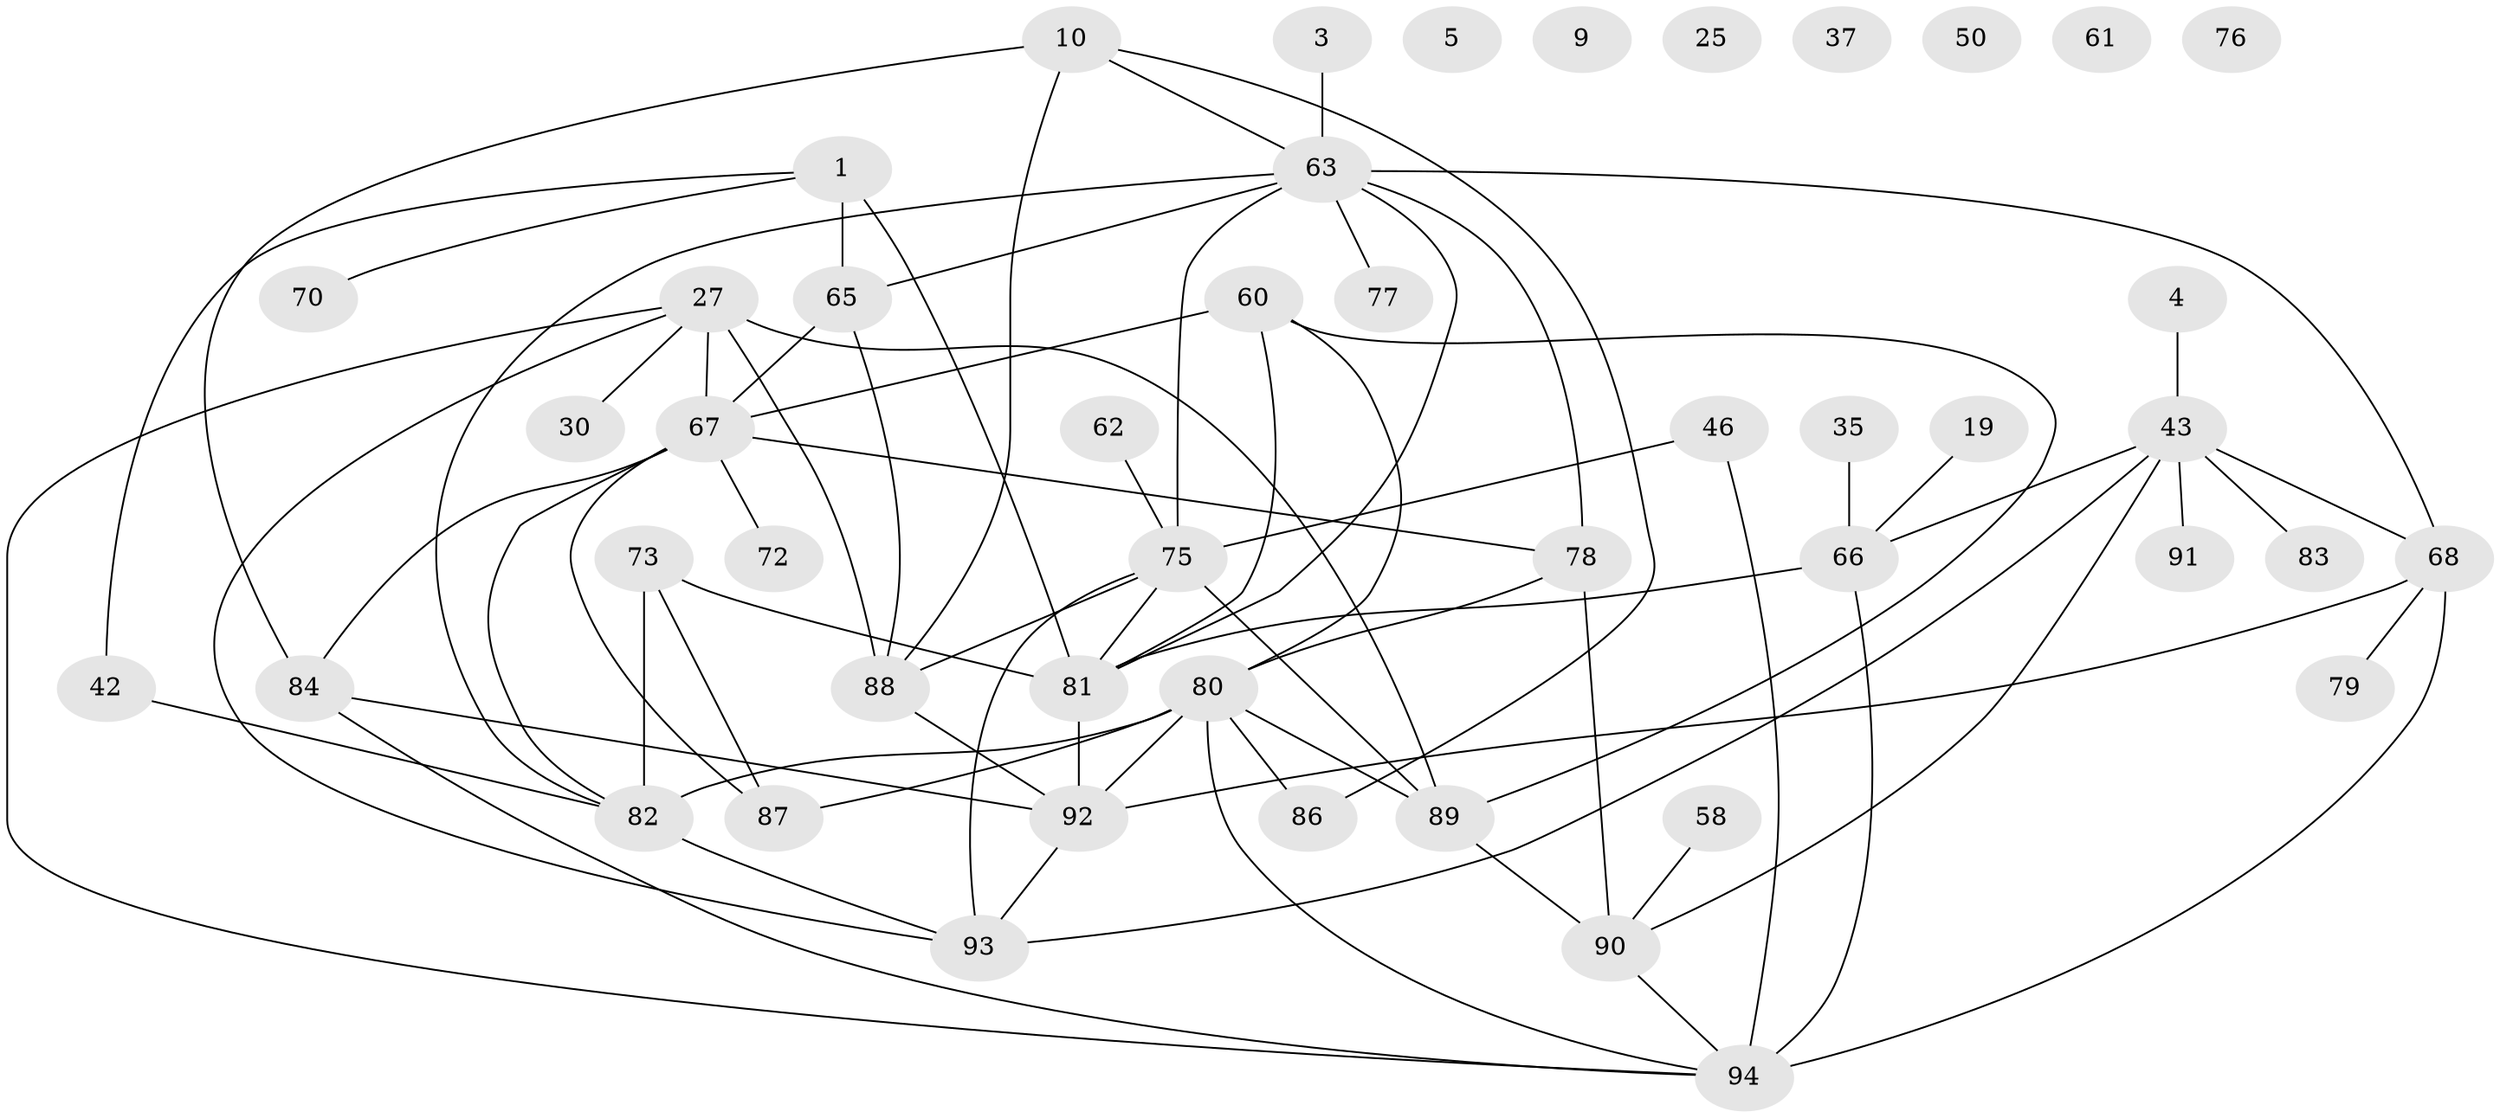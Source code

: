 // original degree distribution, {6: 0.07446808510638298, 4: 0.20212765957446807, 1: 0.2127659574468085, 0: 0.07446808510638298, 5: 0.1276595744680851, 2: 0.13829787234042554, 3: 0.1702127659574468}
// Generated by graph-tools (version 1.1) at 2025/42/03/04/25 21:42:52]
// undirected, 47 vertices, 75 edges
graph export_dot {
graph [start="1"]
  node [color=gray90,style=filled];
  1;
  3;
  4;
  5;
  9;
  10;
  19;
  25;
  27 [super="+18"];
  30;
  35;
  37;
  42;
  43 [super="+11+12"];
  46 [super="+14"];
  50;
  58;
  60 [super="+36+44"];
  61;
  62;
  63 [super="+2+8"];
  65 [super="+29"];
  66 [super="+32"];
  67 [super="+22+55+59"];
  68;
  70;
  72;
  73 [super="+53"];
  75 [super="+33+45+40"];
  76;
  77;
  78 [super="+49"];
  79;
  80 [super="+26+23+54"];
  81 [super="+16+7+15+34+57+71"];
  82 [super="+38+41"];
  83;
  84 [super="+56"];
  86 [super="+74+69"];
  87 [super="+21"];
  88 [super="+52"];
  89 [super="+24"];
  90 [super="+6"];
  91;
  92 [super="+17+64"];
  93 [super="+85"];
  94 [super="+48+51"];
  1 -- 42;
  1 -- 65 [weight=2];
  1 -- 70;
  1 -- 81 [weight=2];
  3 -- 63;
  4 -- 43;
  10 -- 63 [weight=2];
  10 -- 88 [weight=2];
  10 -- 86;
  10 -- 84;
  19 -- 66;
  27 -- 30;
  27 -- 93;
  27 -- 88 [weight=2];
  27 -- 89 [weight=2];
  27 -- 94;
  27 -- 67;
  35 -- 66;
  42 -- 82;
  43 -- 68;
  43 -- 91;
  43 -- 93;
  43 -- 90;
  43 -- 66 [weight=2];
  43 -- 83;
  46 -- 75;
  46 -- 94;
  58 -- 90;
  60 -- 67;
  60 -- 80;
  60 -- 89;
  60 -- 81;
  62 -- 75;
  63 -- 68 [weight=2];
  63 -- 65;
  63 -- 77;
  63 -- 78;
  63 -- 75;
  63 -- 81;
  63 -- 82;
  65 -- 88;
  65 -- 67;
  66 -- 81;
  66 -- 94 [weight=2];
  67 -- 72;
  67 -- 82;
  67 -- 84;
  67 -- 87;
  67 -- 78;
  68 -- 79;
  68 -- 92;
  68 -- 94;
  73 -- 87;
  73 -- 81;
  73 -- 82 [weight=2];
  75 -- 88;
  75 -- 89 [weight=2];
  75 -- 93;
  75 -- 81;
  78 -- 80;
  78 -- 90;
  80 -- 87;
  80 -- 92 [weight=2];
  80 -- 82 [weight=2];
  80 -- 89;
  80 -- 94;
  80 -- 86;
  81 -- 92;
  82 -- 93;
  84 -- 92;
  84 -- 94;
  88 -- 92;
  89 -- 90 [weight=2];
  90 -- 94;
  92 -- 93;
}

